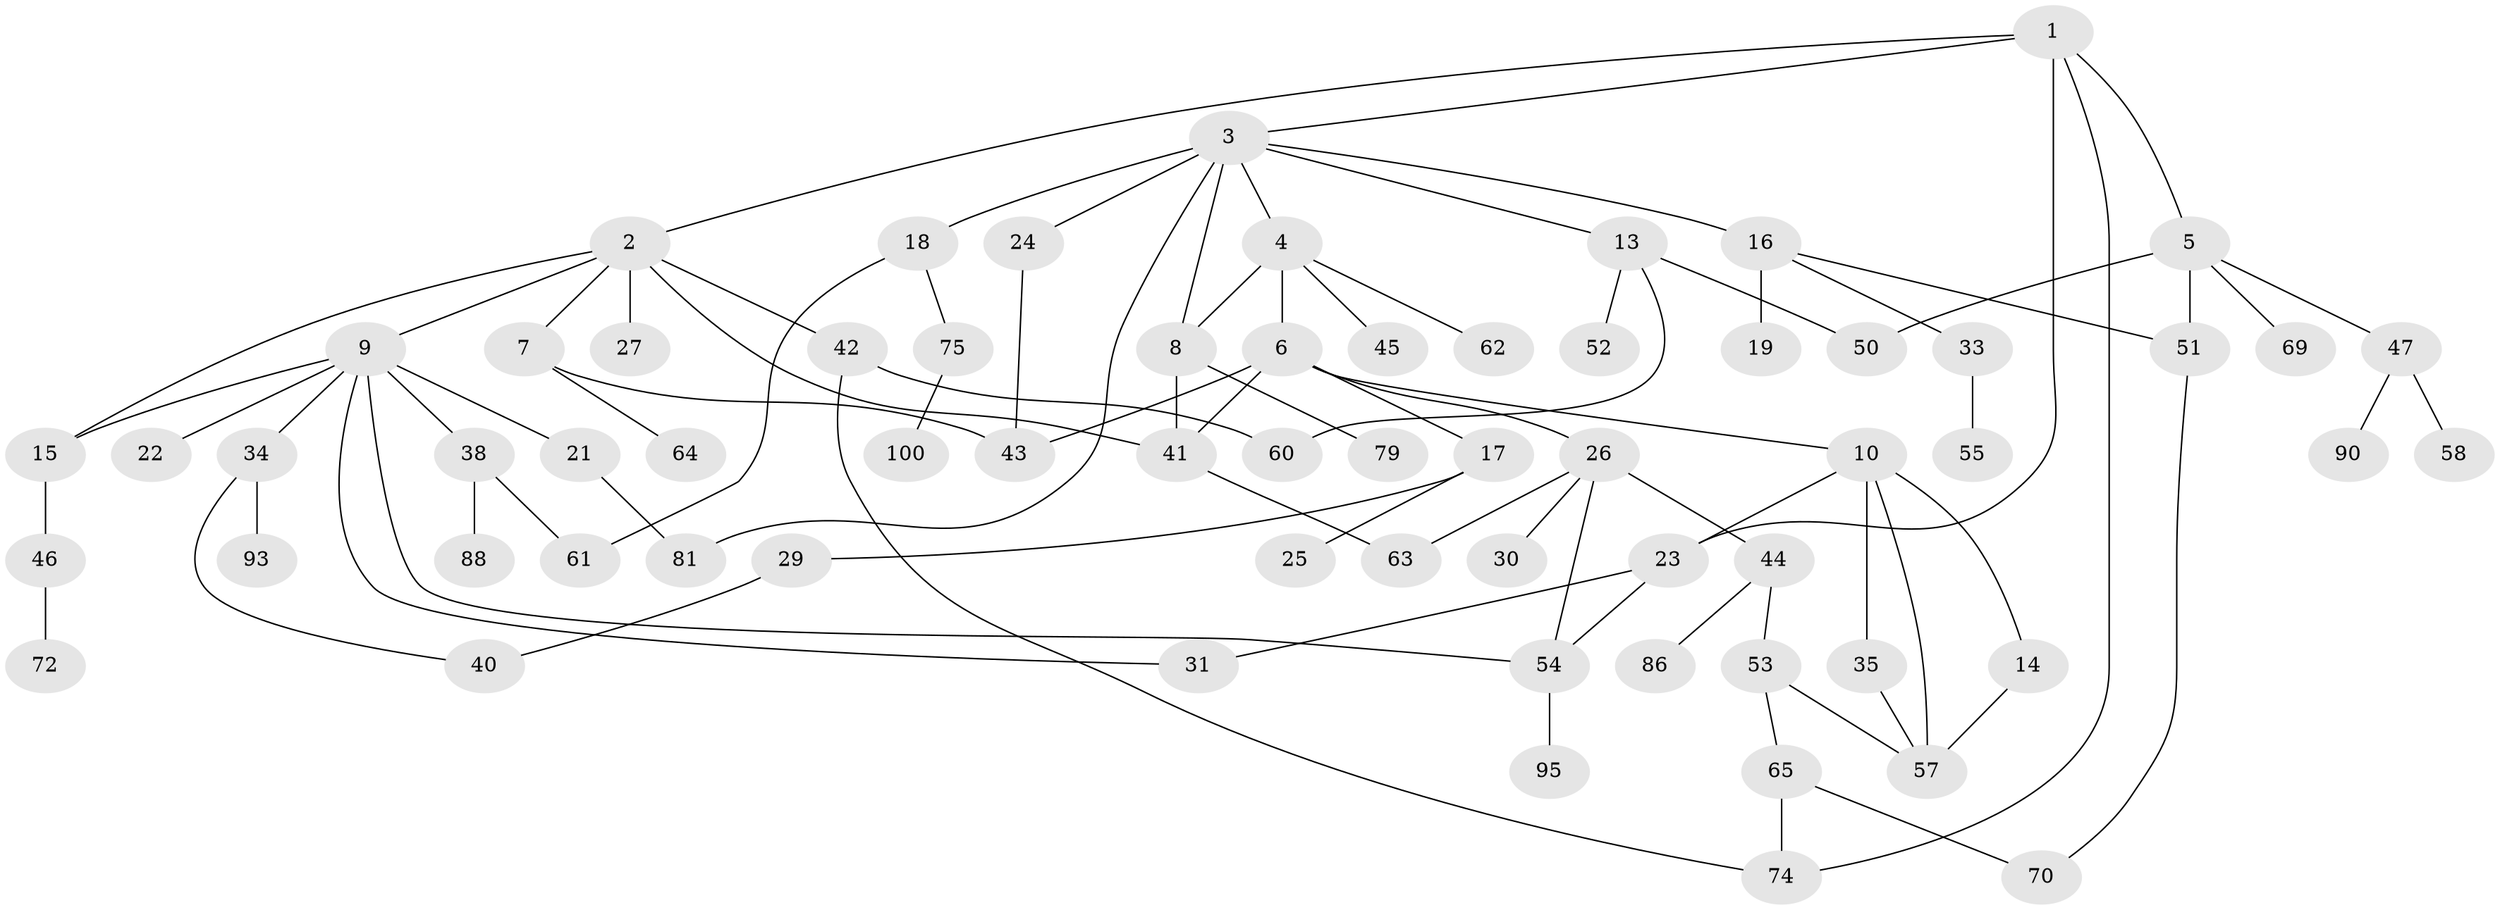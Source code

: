 // original degree distribution, {5: 0.07, 6: 0.01, 4: 0.13, 3: 0.15, 7: 0.01, 9: 0.01, 2: 0.34, 1: 0.28}
// Generated by graph-tools (version 1.1) at 2025/38/02/21/25 10:38:52]
// undirected, 66 vertices, 88 edges
graph export_dot {
graph [start="1"]
  node [color=gray90,style=filled];
  1;
  2 [super="+39"];
  3 [super="+11"];
  4 [super="+36"];
  5 [super="+12"];
  6;
  7 [super="+99"];
  8 [super="+68"];
  9 [super="+71"];
  10 [super="+83"];
  13 [super="+49"];
  14;
  15;
  16 [super="+66"];
  17 [super="+20"];
  18 [super="+98"];
  19;
  21 [super="+28"];
  22 [super="+96"];
  23 [super="+37"];
  24;
  25;
  26 [super="+32"];
  27 [super="+59"];
  29;
  30;
  31;
  33;
  34 [super="+73"];
  35;
  38;
  40 [super="+91"];
  41;
  42 [super="+77"];
  43 [super="+89"];
  44 [super="+48"];
  45 [super="+76"];
  46;
  47;
  50;
  51;
  52;
  53 [super="+84"];
  54 [super="+56"];
  55 [super="+87"];
  57 [super="+92"];
  58;
  60;
  61 [super="+78"];
  62 [super="+85"];
  63 [super="+67"];
  64;
  65 [super="+94"];
  69 [super="+82"];
  70 [super="+80"];
  72;
  74 [super="+97"];
  75;
  79;
  81;
  86;
  88;
  90;
  93;
  95;
  100;
  1 -- 2;
  1 -- 3;
  1 -- 5;
  1 -- 23;
  1 -- 74;
  2 -- 7;
  2 -- 9;
  2 -- 27;
  2 -- 41;
  2 -- 42;
  2 -- 15;
  3 -- 4;
  3 -- 8;
  3 -- 81;
  3 -- 16;
  3 -- 18;
  3 -- 24;
  3 -- 13;
  4 -- 6 [weight=2];
  4 -- 62;
  4 -- 45;
  4 -- 8;
  5 -- 51;
  5 -- 50;
  5 -- 69;
  5 -- 47;
  6 -- 10;
  6 -- 17;
  6 -- 26;
  6 -- 41;
  6 -- 43;
  7 -- 43;
  7 -- 64;
  8 -- 79;
  8 -- 41;
  9 -- 15;
  9 -- 21;
  9 -- 22;
  9 -- 31;
  9 -- 34;
  9 -- 38;
  9 -- 54;
  10 -- 14;
  10 -- 35;
  10 -- 57;
  10 -- 23;
  13 -- 50;
  13 -- 60;
  13 -- 52;
  14 -- 57;
  15 -- 46;
  16 -- 19 [weight=2];
  16 -- 33;
  16 -- 51;
  17 -- 25;
  17 -- 29;
  18 -- 75;
  18 -- 61;
  21 -- 81;
  23 -- 54;
  23 -- 31;
  24 -- 43;
  26 -- 30 [weight=2];
  26 -- 44;
  26 -- 63;
  26 -- 54;
  29 -- 40;
  33 -- 55;
  34 -- 40;
  34 -- 93;
  35 -- 57;
  38 -- 61;
  38 -- 88;
  41 -- 63;
  42 -- 60;
  42 -- 74;
  44 -- 53;
  44 -- 86;
  46 -- 72;
  47 -- 58;
  47 -- 90;
  51 -- 70;
  53 -- 65;
  53 -- 57;
  54 -- 95;
  65 -- 70;
  65 -- 74;
  75 -- 100;
}
